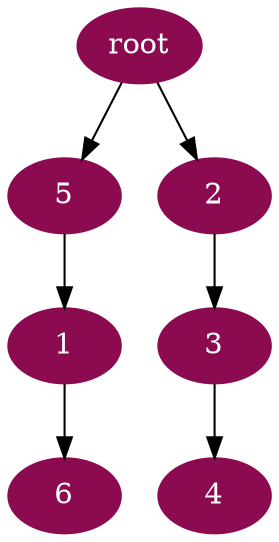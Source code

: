 digraph G {
node [color=deeppink4, style=filled, fontcolor=white];
5 -> 1;
"root" -> 2;
2 -> 3;
3 -> 4;
"root" -> 5;
1 -> 6;
}
